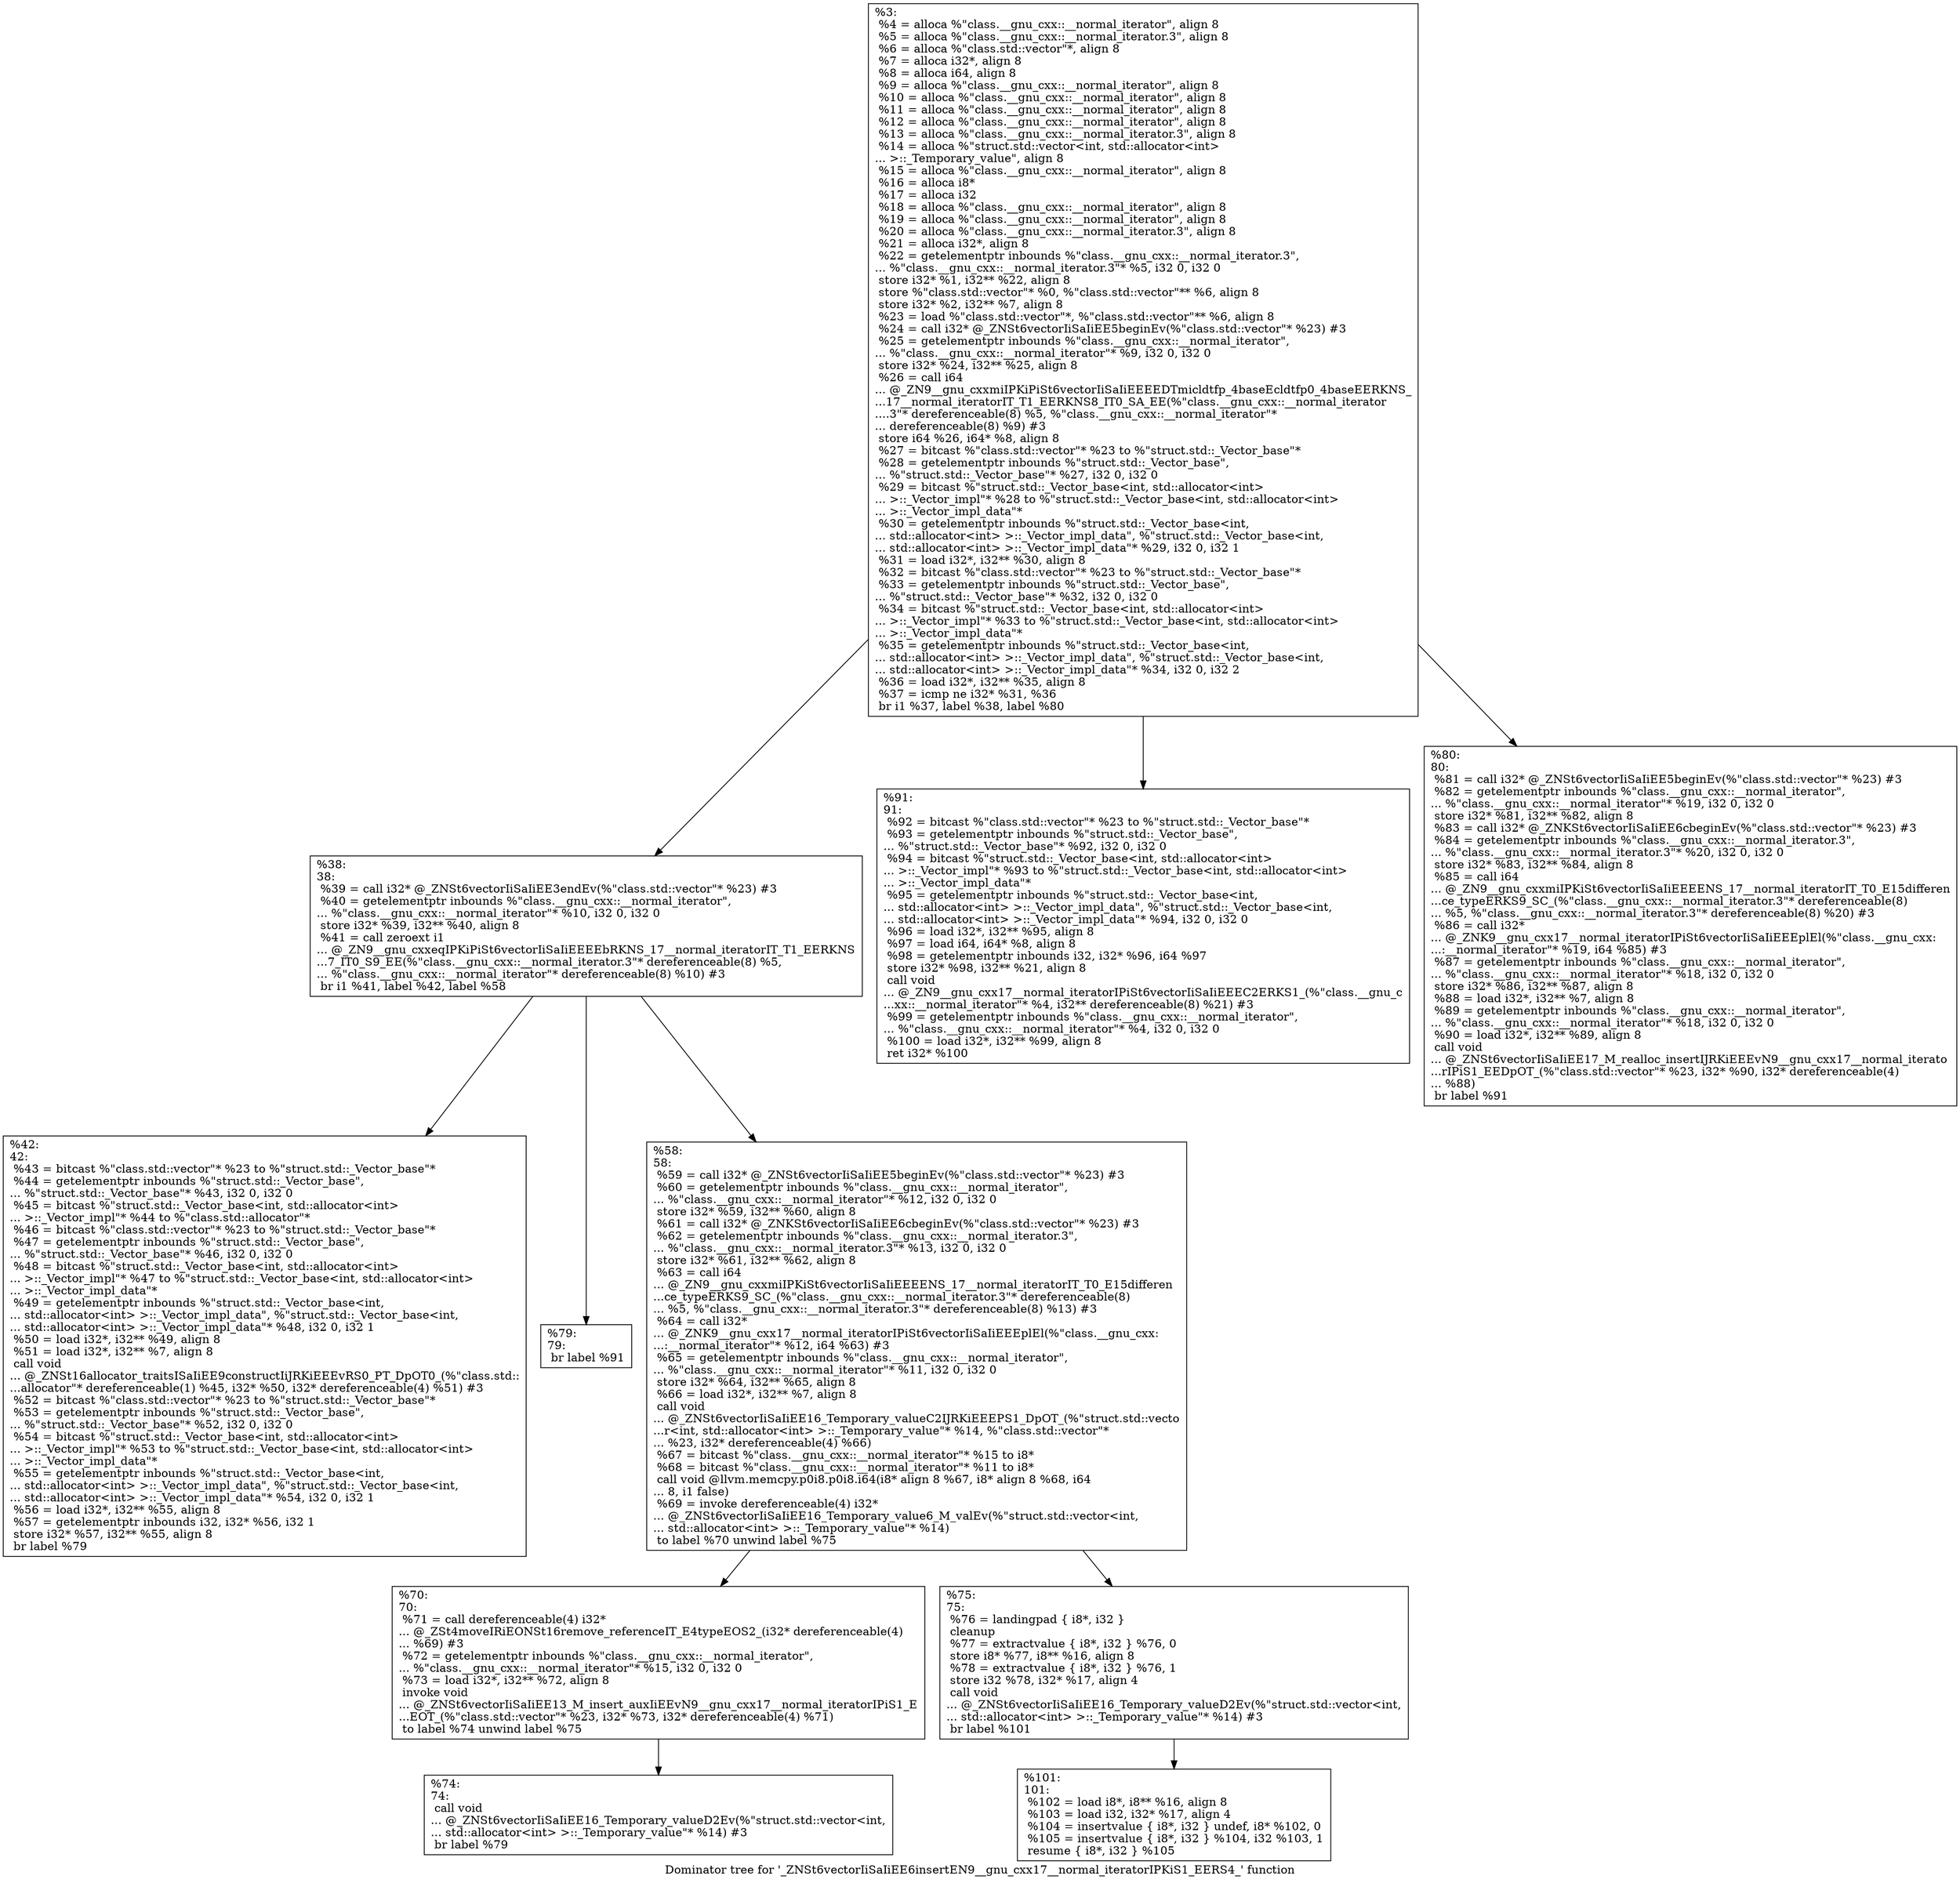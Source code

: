 digraph "Dominator tree for '_ZNSt6vectorIiSaIiEE6insertEN9__gnu_cxx17__normal_iteratorIPKiS1_EERS4_' function" {
	label="Dominator tree for '_ZNSt6vectorIiSaIiEE6insertEN9__gnu_cxx17__normal_iteratorIPKiS1_EERS4_' function";

	Node0x141fda0 [shape=record,label="{%3:\l  %4 = alloca %\"class.__gnu_cxx::__normal_iterator\", align 8\l  %5 = alloca %\"class.__gnu_cxx::__normal_iterator.3\", align 8\l  %6 = alloca %\"class.std::vector\"*, align 8\l  %7 = alloca i32*, align 8\l  %8 = alloca i64, align 8\l  %9 = alloca %\"class.__gnu_cxx::__normal_iterator\", align 8\l  %10 = alloca %\"class.__gnu_cxx::__normal_iterator\", align 8\l  %11 = alloca %\"class.__gnu_cxx::__normal_iterator\", align 8\l  %12 = alloca %\"class.__gnu_cxx::__normal_iterator\", align 8\l  %13 = alloca %\"class.__gnu_cxx::__normal_iterator.3\", align 8\l  %14 = alloca %\"struct.std::vector\<int, std::allocator\<int\>\l... \>::_Temporary_value\", align 8\l  %15 = alloca %\"class.__gnu_cxx::__normal_iterator\", align 8\l  %16 = alloca i8*\l  %17 = alloca i32\l  %18 = alloca %\"class.__gnu_cxx::__normal_iterator\", align 8\l  %19 = alloca %\"class.__gnu_cxx::__normal_iterator\", align 8\l  %20 = alloca %\"class.__gnu_cxx::__normal_iterator.3\", align 8\l  %21 = alloca i32*, align 8\l  %22 = getelementptr inbounds %\"class.__gnu_cxx::__normal_iterator.3\",\l... %\"class.__gnu_cxx::__normal_iterator.3\"* %5, i32 0, i32 0\l  store i32* %1, i32** %22, align 8\l  store %\"class.std::vector\"* %0, %\"class.std::vector\"** %6, align 8\l  store i32* %2, i32** %7, align 8\l  %23 = load %\"class.std::vector\"*, %\"class.std::vector\"** %6, align 8\l  %24 = call i32* @_ZNSt6vectorIiSaIiEE5beginEv(%\"class.std::vector\"* %23) #3\l  %25 = getelementptr inbounds %\"class.__gnu_cxx::__normal_iterator\",\l... %\"class.__gnu_cxx::__normal_iterator\"* %9, i32 0, i32 0\l  store i32* %24, i32** %25, align 8\l  %26 = call i64\l... @_ZN9__gnu_cxxmiIPKiPiSt6vectorIiSaIiEEEEDTmicldtfp_4baseEcldtfp0_4baseEERKNS_\l...17__normal_iteratorIT_T1_EERKNS8_IT0_SA_EE(%\"class.__gnu_cxx::__normal_iterator\l....3\"* dereferenceable(8) %5, %\"class.__gnu_cxx::__normal_iterator\"*\l... dereferenceable(8) %9) #3\l  store i64 %26, i64* %8, align 8\l  %27 = bitcast %\"class.std::vector\"* %23 to %\"struct.std::_Vector_base\"*\l  %28 = getelementptr inbounds %\"struct.std::_Vector_base\",\l... %\"struct.std::_Vector_base\"* %27, i32 0, i32 0\l  %29 = bitcast %\"struct.std::_Vector_base\<int, std::allocator\<int\>\l... \>::_Vector_impl\"* %28 to %\"struct.std::_Vector_base\<int, std::allocator\<int\>\l... \>::_Vector_impl_data\"*\l  %30 = getelementptr inbounds %\"struct.std::_Vector_base\<int,\l... std::allocator\<int\> \>::_Vector_impl_data\", %\"struct.std::_Vector_base\<int,\l... std::allocator\<int\> \>::_Vector_impl_data\"* %29, i32 0, i32 1\l  %31 = load i32*, i32** %30, align 8\l  %32 = bitcast %\"class.std::vector\"* %23 to %\"struct.std::_Vector_base\"*\l  %33 = getelementptr inbounds %\"struct.std::_Vector_base\",\l... %\"struct.std::_Vector_base\"* %32, i32 0, i32 0\l  %34 = bitcast %\"struct.std::_Vector_base\<int, std::allocator\<int\>\l... \>::_Vector_impl\"* %33 to %\"struct.std::_Vector_base\<int, std::allocator\<int\>\l... \>::_Vector_impl_data\"*\l  %35 = getelementptr inbounds %\"struct.std::_Vector_base\<int,\l... std::allocator\<int\> \>::_Vector_impl_data\", %\"struct.std::_Vector_base\<int,\l... std::allocator\<int\> \>::_Vector_impl_data\"* %34, i32 0, i32 2\l  %36 = load i32*, i32** %35, align 8\l  %37 = icmp ne i32* %31, %36\l  br i1 %37, label %38, label %80\l}"];
	Node0x141fda0 -> Node0x1420400;
	Node0x141fda0 -> Node0x1420d00;
	Node0x141fda0 -> Node0x1425300;
	Node0x1420400 [shape=record,label="{%38:\l38:                                               \l  %39 = call i32* @_ZNSt6vectorIiSaIiEE3endEv(%\"class.std::vector\"* %23) #3\l  %40 = getelementptr inbounds %\"class.__gnu_cxx::__normal_iterator\",\l... %\"class.__gnu_cxx::__normal_iterator\"* %10, i32 0, i32 0\l  store i32* %39, i32** %40, align 8\l  %41 = call zeroext i1\l... @_ZN9__gnu_cxxeqIPKiPiSt6vectorIiSaIiEEEEbRKNS_17__normal_iteratorIT_T1_EERKNS\l...7_IT0_S9_EE(%\"class.__gnu_cxx::__normal_iterator.3\"* dereferenceable(8) %5,\l... %\"class.__gnu_cxx::__normal_iterator\"* dereferenceable(8) %10) #3\l  br i1 %41, label %42, label %58\l}"];
	Node0x1420400 -> Node0x1420700;
	Node0x1420400 -> Node0x14209d0;
	Node0x1420400 -> Node0x1420f40;
	Node0x1420700 [shape=record,label="{%42:\l42:                                               \l  %43 = bitcast %\"class.std::vector\"* %23 to %\"struct.std::_Vector_base\"*\l  %44 = getelementptr inbounds %\"struct.std::_Vector_base\",\l... %\"struct.std::_Vector_base\"* %43, i32 0, i32 0\l  %45 = bitcast %\"struct.std::_Vector_base\<int, std::allocator\<int\>\l... \>::_Vector_impl\"* %44 to %\"class.std::allocator\"*\l  %46 = bitcast %\"class.std::vector\"* %23 to %\"struct.std::_Vector_base\"*\l  %47 = getelementptr inbounds %\"struct.std::_Vector_base\",\l... %\"struct.std::_Vector_base\"* %46, i32 0, i32 0\l  %48 = bitcast %\"struct.std::_Vector_base\<int, std::allocator\<int\>\l... \>::_Vector_impl\"* %47 to %\"struct.std::_Vector_base\<int, std::allocator\<int\>\l... \>::_Vector_impl_data\"*\l  %49 = getelementptr inbounds %\"struct.std::_Vector_base\<int,\l... std::allocator\<int\> \>::_Vector_impl_data\", %\"struct.std::_Vector_base\<int,\l... std::allocator\<int\> \>::_Vector_impl_data\"* %48, i32 0, i32 1\l  %50 = load i32*, i32** %49, align 8\l  %51 = load i32*, i32** %7, align 8\l  call void\l... @_ZNSt16allocator_traitsISaIiEE9constructIiJRKiEEEvRS0_PT_DpOT0_(%\"class.std::\l...allocator\"* dereferenceable(1) %45, i32* %50, i32* dereferenceable(4) %51) #3\l  %52 = bitcast %\"class.std::vector\"* %23 to %\"struct.std::_Vector_base\"*\l  %53 = getelementptr inbounds %\"struct.std::_Vector_base\",\l... %\"struct.std::_Vector_base\"* %52, i32 0, i32 0\l  %54 = bitcast %\"struct.std::_Vector_base\<int, std::allocator\<int\>\l... \>::_Vector_impl\"* %53 to %\"struct.std::_Vector_base\<int, std::allocator\<int\>\l... \>::_Vector_impl_data\"*\l  %55 = getelementptr inbounds %\"struct.std::_Vector_base\<int,\l... std::allocator\<int\> \>::_Vector_impl_data\", %\"struct.std::_Vector_base\<int,\l... std::allocator\<int\> \>::_Vector_impl_data\"* %54, i32 0, i32 1\l  %56 = load i32*, i32** %55, align 8\l  %57 = getelementptr inbounds i32, i32* %56, i32 1\l  store i32* %57, i32** %55, align 8\l  br label %79\l}"];
	Node0x14209d0 [shape=record,label="{%79:\l79:                                               \l  br label %91\l}"];
	Node0x1420f40 [shape=record,label="{%58:\l58:                                               \l  %59 = call i32* @_ZNSt6vectorIiSaIiEE5beginEv(%\"class.std::vector\"* %23) #3\l  %60 = getelementptr inbounds %\"class.__gnu_cxx::__normal_iterator\",\l... %\"class.__gnu_cxx::__normal_iterator\"* %12, i32 0, i32 0\l  store i32* %59, i32** %60, align 8\l  %61 = call i32* @_ZNKSt6vectorIiSaIiEE6cbeginEv(%\"class.std::vector\"* %23) #3\l  %62 = getelementptr inbounds %\"class.__gnu_cxx::__normal_iterator.3\",\l... %\"class.__gnu_cxx::__normal_iterator.3\"* %13, i32 0, i32 0\l  store i32* %61, i32** %62, align 8\l  %63 = call i64\l... @_ZN9__gnu_cxxmiIPKiSt6vectorIiSaIiEEEENS_17__normal_iteratorIT_T0_E15differen\l...ce_typeERKS9_SC_(%\"class.__gnu_cxx::__normal_iterator.3\"* dereferenceable(8)\l... %5, %\"class.__gnu_cxx::__normal_iterator.3\"* dereferenceable(8) %13) #3\l  %64 = call i32*\l... @_ZNK9__gnu_cxx17__normal_iteratorIPiSt6vectorIiSaIiEEEplEl(%\"class.__gnu_cxx:\l...:__normal_iterator\"* %12, i64 %63) #3\l  %65 = getelementptr inbounds %\"class.__gnu_cxx::__normal_iterator\",\l... %\"class.__gnu_cxx::__normal_iterator\"* %11, i32 0, i32 0\l  store i32* %64, i32** %65, align 8\l  %66 = load i32*, i32** %7, align 8\l  call void\l... @_ZNSt6vectorIiSaIiEE16_Temporary_valueC2IJRKiEEEPS1_DpOT_(%\"struct.std::vecto\l...r\<int, std::allocator\<int\> \>::_Temporary_value\"* %14, %\"class.std::vector\"*\l... %23, i32* dereferenceable(4) %66)\l  %67 = bitcast %\"class.__gnu_cxx::__normal_iterator\"* %15 to i8*\l  %68 = bitcast %\"class.__gnu_cxx::__normal_iterator\"* %11 to i8*\l  call void @llvm.memcpy.p0i8.p0i8.i64(i8* align 8 %67, i8* align 8 %68, i64\l... 8, i1 false)\l  %69 = invoke dereferenceable(4) i32*\l... @_ZNSt6vectorIiSaIiEE16_Temporary_value6_M_valEv(%\"struct.std::vector\<int,\l... std::allocator\<int\> \>::_Temporary_value\"* %14)\l          to label %70 unwind label %75\l}"];
	Node0x1420f40 -> Node0x14282d0;
	Node0x1420f40 -> Node0x1429780;
	Node0x14282d0 [shape=record,label="{%70:\l70:                                               \l  %71 = call dereferenceable(4) i32*\l... @_ZSt4moveIRiEONSt16remove_referenceIT_E4typeEOS2_(i32* dereferenceable(4)\l... %69) #3\l  %72 = getelementptr inbounds %\"class.__gnu_cxx::__normal_iterator\",\l... %\"class.__gnu_cxx::__normal_iterator\"* %15, i32 0, i32 0\l  %73 = load i32*, i32** %72, align 8\l  invoke void\l... @_ZNSt6vectorIiSaIiEE13_M_insert_auxIiEEvN9__gnu_cxx17__normal_iteratorIPiS1_E\l...EOT_(%\"class.std::vector\"* %23, i32* %73, i32* dereferenceable(4) %71)\l          to label %74 unwind label %75\l}"];
	Node0x14282d0 -> Node0x1422280;
	Node0x1422280 [shape=record,label="{%74:\l74:                                               \l  call void\l... @_ZNSt6vectorIiSaIiEE16_Temporary_valueD2Ev(%\"struct.std::vector\<int,\l... std::allocator\<int\> \>::_Temporary_value\"* %14) #3\l  br label %79\l}"];
	Node0x1429780 [shape=record,label="{%75:\l75:                                               \l  %76 = landingpad \{ i8*, i32 \}\l          cleanup\l  %77 = extractvalue \{ i8*, i32 \} %76, 0\l  store i8* %77, i8** %16, align 8\l  %78 = extractvalue \{ i8*, i32 \} %76, 1\l  store i32 %78, i32* %17, align 4\l  call void\l... @_ZNSt6vectorIiSaIiEE16_Temporary_valueD2Ev(%\"struct.std::vector\<int,\l... std::allocator\<int\> \>::_Temporary_value\"* %14) #3\l  br label %101\l}"];
	Node0x1429780 -> Node0x1425e50;
	Node0x1425e50 [shape=record,label="{%101:\l101:                                              \l  %102 = load i8*, i8** %16, align 8\l  %103 = load i32, i32* %17, align 4\l  %104 = insertvalue \{ i8*, i32 \} undef, i8* %102, 0\l  %105 = insertvalue \{ i8*, i32 \} %104, i32 %103, 1\l  resume \{ i8*, i32 \} %105\l}"];
	Node0x1420d00 [shape=record,label="{%91:\l91:                                               \l  %92 = bitcast %\"class.std::vector\"* %23 to %\"struct.std::_Vector_base\"*\l  %93 = getelementptr inbounds %\"struct.std::_Vector_base\",\l... %\"struct.std::_Vector_base\"* %92, i32 0, i32 0\l  %94 = bitcast %\"struct.std::_Vector_base\<int, std::allocator\<int\>\l... \>::_Vector_impl\"* %93 to %\"struct.std::_Vector_base\<int, std::allocator\<int\>\l... \>::_Vector_impl_data\"*\l  %95 = getelementptr inbounds %\"struct.std::_Vector_base\<int,\l... std::allocator\<int\> \>::_Vector_impl_data\", %\"struct.std::_Vector_base\<int,\l... std::allocator\<int\> \>::_Vector_impl_data\"* %94, i32 0, i32 0\l  %96 = load i32*, i32** %95, align 8\l  %97 = load i64, i64* %8, align 8\l  %98 = getelementptr inbounds i32, i32* %96, i64 %97\l  store i32* %98, i32** %21, align 8\l  call void\l... @_ZN9__gnu_cxx17__normal_iteratorIPiSt6vectorIiSaIiEEEC2ERKS1_(%\"class.__gnu_c\l...xx::__normal_iterator\"* %4, i32** dereferenceable(8) %21) #3\l  %99 = getelementptr inbounds %\"class.__gnu_cxx::__normal_iterator\",\l... %\"class.__gnu_cxx::__normal_iterator\"* %4, i32 0, i32 0\l  %100 = load i32*, i32** %99, align 8\l  ret i32* %100\l}"];
	Node0x1425300 [shape=record,label="{%80:\l80:                                               \l  %81 = call i32* @_ZNSt6vectorIiSaIiEE5beginEv(%\"class.std::vector\"* %23) #3\l  %82 = getelementptr inbounds %\"class.__gnu_cxx::__normal_iterator\",\l... %\"class.__gnu_cxx::__normal_iterator\"* %19, i32 0, i32 0\l  store i32* %81, i32** %82, align 8\l  %83 = call i32* @_ZNKSt6vectorIiSaIiEE6cbeginEv(%\"class.std::vector\"* %23) #3\l  %84 = getelementptr inbounds %\"class.__gnu_cxx::__normal_iterator.3\",\l... %\"class.__gnu_cxx::__normal_iterator.3\"* %20, i32 0, i32 0\l  store i32* %83, i32** %84, align 8\l  %85 = call i64\l... @_ZN9__gnu_cxxmiIPKiSt6vectorIiSaIiEEEENS_17__normal_iteratorIT_T0_E15differen\l...ce_typeERKS9_SC_(%\"class.__gnu_cxx::__normal_iterator.3\"* dereferenceable(8)\l... %5, %\"class.__gnu_cxx::__normal_iterator.3\"* dereferenceable(8) %20) #3\l  %86 = call i32*\l... @_ZNK9__gnu_cxx17__normal_iteratorIPiSt6vectorIiSaIiEEEplEl(%\"class.__gnu_cxx:\l...:__normal_iterator\"* %19, i64 %85) #3\l  %87 = getelementptr inbounds %\"class.__gnu_cxx::__normal_iterator\",\l... %\"class.__gnu_cxx::__normal_iterator\"* %18, i32 0, i32 0\l  store i32* %86, i32** %87, align 8\l  %88 = load i32*, i32** %7, align 8\l  %89 = getelementptr inbounds %\"class.__gnu_cxx::__normal_iterator\",\l... %\"class.__gnu_cxx::__normal_iterator\"* %18, i32 0, i32 0\l  %90 = load i32*, i32** %89, align 8\l  call void\l... @_ZNSt6vectorIiSaIiEE17_M_realloc_insertIJRKiEEEvN9__gnu_cxx17__normal_iterato\l...rIPiS1_EEDpOT_(%\"class.std::vector\"* %23, i32* %90, i32* dereferenceable(4)\l... %88)\l  br label %91\l}"];
}
